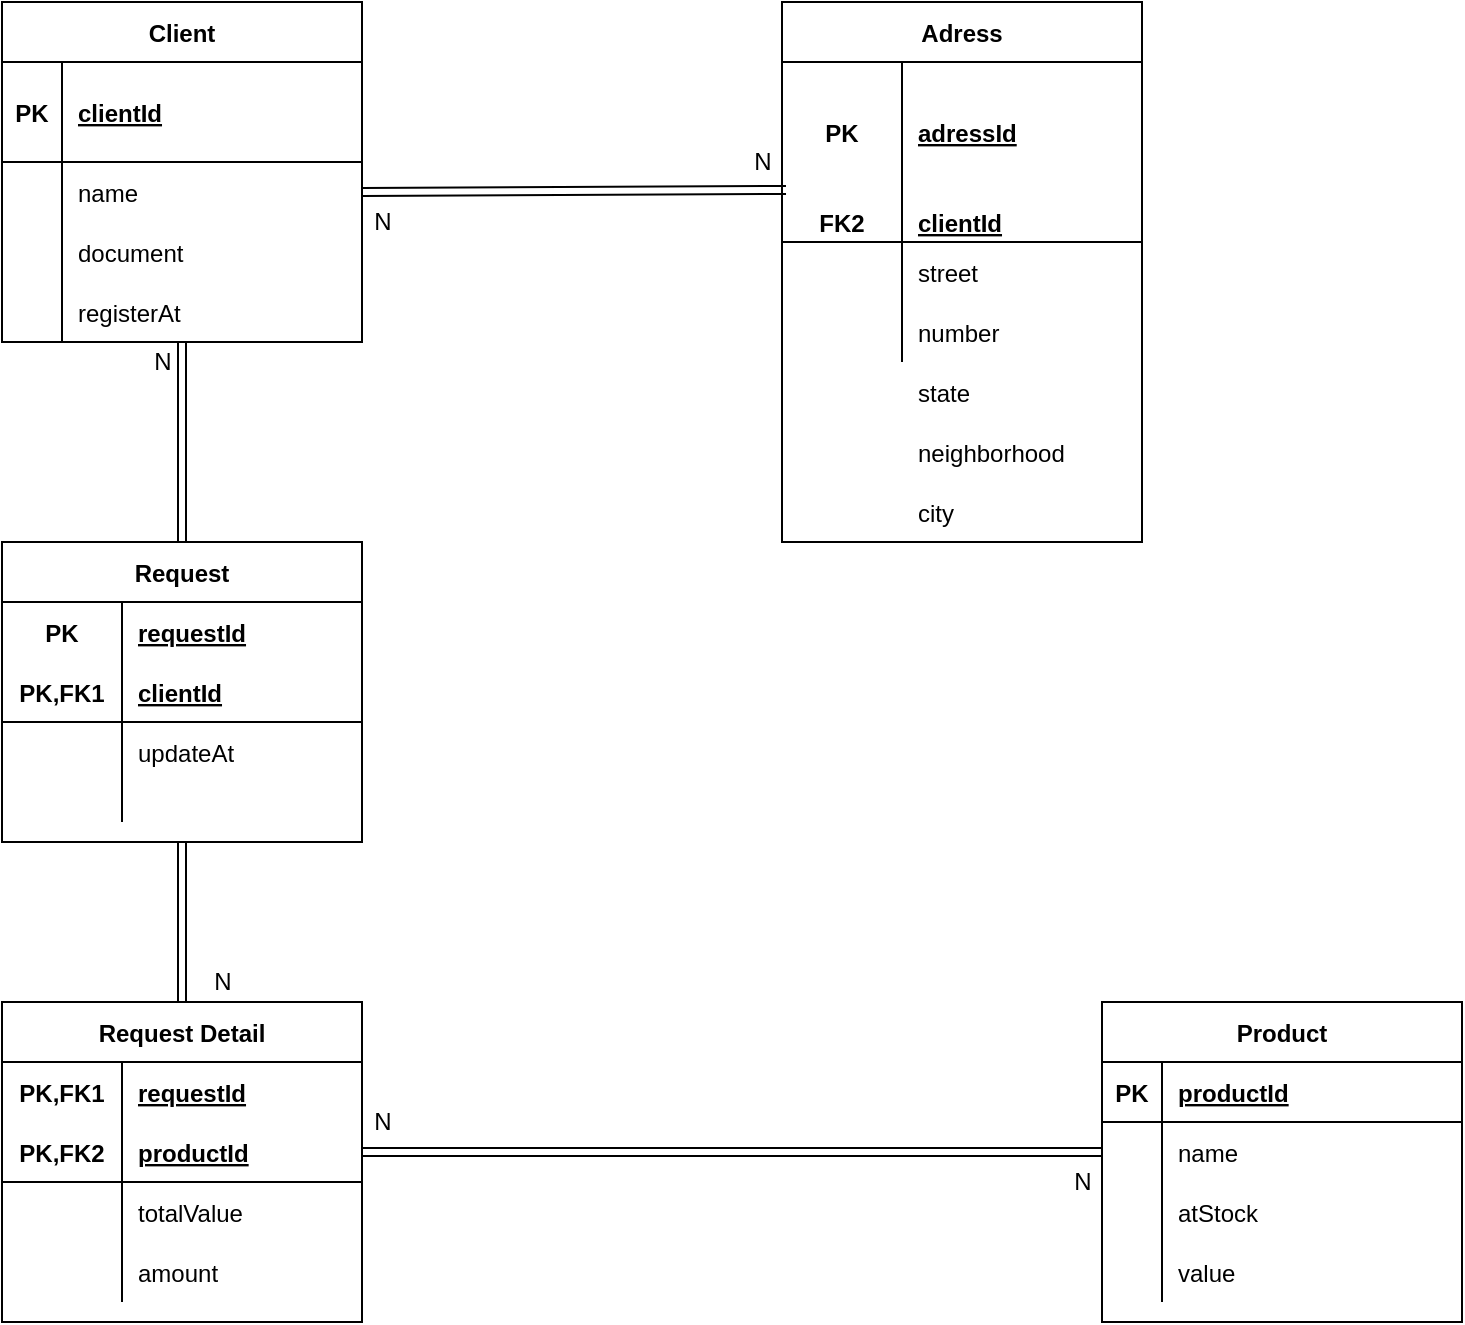 <mxfile version="14.1.7" type="device"><diagram id="wDk8NbzP7rCWR5k44PV2" name="Page-1"><mxGraphModel dx="1422" dy="762" grid="1" gridSize="10" guides="1" tooltips="1" connect="1" arrows="1" fold="1" page="1" pageScale="1" pageWidth="827" pageHeight="1169" math="0" shadow="0"><root><mxCell id="0"/><mxCell id="1" parent="0"/><mxCell id="ckeDbfLLJXBtYhhNYMfR-28" style="edgeStyle=orthogonalEdgeStyle;shape=link;rounded=0;orthogonalLoop=1;jettySize=auto;html=1;entryX=0.5;entryY=0;entryDx=0;entryDy=0;" edge="1" parent="1" source="BBBCM1CyfjayczQxwPWW-15" target="ckeDbfLLJXBtYhhNYMfR-14"><mxGeometry relative="1" as="geometry"/></mxCell><mxCell id="BBBCM1CyfjayczQxwPWW-15" value="Client" style="shape=table;startSize=30;container=1;collapsible=1;childLayout=tableLayout;fixedRows=1;rowLines=0;fontStyle=1;align=center;resizeLast=1;" parent="1" vertex="1"><mxGeometry x="70" y="70" width="180" height="170" as="geometry"/></mxCell><mxCell id="BBBCM1CyfjayczQxwPWW-16" value="" style="shape=partialRectangle;collapsible=0;dropTarget=0;pointerEvents=0;fillColor=none;top=0;left=0;bottom=1;right=0;points=[[0,0.5],[1,0.5]];portConstraint=eastwest;" parent="BBBCM1CyfjayczQxwPWW-15" vertex="1"><mxGeometry y="30" width="180" height="50" as="geometry"/></mxCell><mxCell id="BBBCM1CyfjayczQxwPWW-17" value="PK" style="shape=partialRectangle;connectable=0;fillColor=none;top=0;left=0;bottom=0;right=0;fontStyle=1;overflow=hidden;" parent="BBBCM1CyfjayczQxwPWW-16" vertex="1"><mxGeometry width="30" height="50" as="geometry"/></mxCell><mxCell id="BBBCM1CyfjayczQxwPWW-18" value="clientId" style="shape=partialRectangle;connectable=0;fillColor=none;top=0;left=0;bottom=0;right=0;align=left;spacingLeft=6;fontStyle=5;overflow=hidden;" parent="BBBCM1CyfjayczQxwPWW-16" vertex="1"><mxGeometry x="30" width="150" height="50" as="geometry"/></mxCell><mxCell id="BBBCM1CyfjayczQxwPWW-19" value="" style="shape=partialRectangle;collapsible=0;dropTarget=0;pointerEvents=0;fillColor=none;top=0;left=0;bottom=0;right=0;points=[[0,0.5],[1,0.5]];portConstraint=eastwest;" parent="BBBCM1CyfjayczQxwPWW-15" vertex="1"><mxGeometry y="80" width="180" height="30" as="geometry"/></mxCell><mxCell id="BBBCM1CyfjayczQxwPWW-20" value="" style="shape=partialRectangle;connectable=0;fillColor=none;top=0;left=0;bottom=0;right=0;editable=1;overflow=hidden;" parent="BBBCM1CyfjayczQxwPWW-19" vertex="1"><mxGeometry width="30" height="30" as="geometry"/></mxCell><mxCell id="BBBCM1CyfjayczQxwPWW-21" value="name" style="shape=partialRectangle;connectable=0;fillColor=none;top=0;left=0;bottom=0;right=0;align=left;spacingLeft=6;overflow=hidden;" parent="BBBCM1CyfjayczQxwPWW-19" vertex="1"><mxGeometry x="30" width="150" height="30" as="geometry"/></mxCell><mxCell id="BBBCM1CyfjayczQxwPWW-22" value="" style="shape=partialRectangle;collapsible=0;dropTarget=0;pointerEvents=0;fillColor=none;top=0;left=0;bottom=0;right=0;points=[[0,0.5],[1,0.5]];portConstraint=eastwest;" parent="BBBCM1CyfjayczQxwPWW-15" vertex="1"><mxGeometry y="110" width="180" height="30" as="geometry"/></mxCell><mxCell id="BBBCM1CyfjayczQxwPWW-23" value="" style="shape=partialRectangle;connectable=0;fillColor=none;top=0;left=0;bottom=0;right=0;editable=1;overflow=hidden;" parent="BBBCM1CyfjayczQxwPWW-22" vertex="1"><mxGeometry width="30" height="30" as="geometry"/></mxCell><mxCell id="BBBCM1CyfjayczQxwPWW-24" value="document" style="shape=partialRectangle;connectable=0;fillColor=none;top=0;left=0;bottom=0;right=0;align=left;spacingLeft=6;overflow=hidden;" parent="BBBCM1CyfjayczQxwPWW-22" vertex="1"><mxGeometry x="30" width="150" height="30" as="geometry"/></mxCell><mxCell id="BBBCM1CyfjayczQxwPWW-25" value="" style="shape=partialRectangle;collapsible=0;dropTarget=0;pointerEvents=0;fillColor=none;top=0;left=0;bottom=0;right=0;points=[[0,0.5],[1,0.5]];portConstraint=eastwest;" parent="BBBCM1CyfjayczQxwPWW-15" vertex="1"><mxGeometry y="140" width="180" height="30" as="geometry"/></mxCell><mxCell id="BBBCM1CyfjayczQxwPWW-26" value="" style="shape=partialRectangle;connectable=0;fillColor=none;top=0;left=0;bottom=0;right=0;editable=1;overflow=hidden;" parent="BBBCM1CyfjayczQxwPWW-25" vertex="1"><mxGeometry width="30" height="30" as="geometry"/></mxCell><mxCell id="BBBCM1CyfjayczQxwPWW-27" value="registerAt" style="shape=partialRectangle;connectable=0;fillColor=none;top=0;left=0;bottom=0;right=0;align=left;spacingLeft=6;overflow=hidden;" parent="BBBCM1CyfjayczQxwPWW-25" vertex="1"><mxGeometry x="30" width="150" height="30" as="geometry"/></mxCell><mxCell id="BBBCM1CyfjayczQxwPWW-42" value="Adress" style="shape=table;startSize=30;container=1;collapsible=1;childLayout=tableLayout;fixedRows=1;rowLines=0;fontStyle=1;align=center;resizeLast=1;" parent="1" vertex="1"><mxGeometry x="460" y="70" width="180" height="270" as="geometry"/></mxCell><mxCell id="BBBCM1CyfjayczQxwPWW-43" value="" style="shape=partialRectangle;collapsible=0;dropTarget=0;pointerEvents=0;fillColor=none;top=0;left=0;bottom=0;right=0;points=[[0,0.5],[1,0.5]];portConstraint=eastwest;" parent="BBBCM1CyfjayczQxwPWW-42" vertex="1"><mxGeometry y="30" width="180" height="70" as="geometry"/></mxCell><mxCell id="BBBCM1CyfjayczQxwPWW-44" value="PK" style="shape=partialRectangle;connectable=0;fillColor=none;top=0;left=0;bottom=0;right=0;fontStyle=1;overflow=hidden;" parent="BBBCM1CyfjayczQxwPWW-43" vertex="1"><mxGeometry width="60" height="70" as="geometry"/></mxCell><mxCell id="BBBCM1CyfjayczQxwPWW-45" value="adressId" style="shape=partialRectangle;connectable=0;fillColor=none;top=0;left=0;bottom=0;right=0;align=left;spacingLeft=6;fontStyle=5;overflow=hidden;" parent="BBBCM1CyfjayczQxwPWW-43" vertex="1"><mxGeometry x="60" width="120" height="70" as="geometry"/></mxCell><mxCell id="BBBCM1CyfjayczQxwPWW-46" value="" style="shape=partialRectangle;collapsible=0;dropTarget=0;pointerEvents=0;fillColor=none;top=0;left=0;bottom=1;right=0;points=[[0,0.5],[1,0.5]];portConstraint=eastwest;" parent="BBBCM1CyfjayczQxwPWW-42" vertex="1"><mxGeometry y="100" width="180" height="20" as="geometry"/></mxCell><mxCell id="BBBCM1CyfjayczQxwPWW-47" value="FK2" style="shape=partialRectangle;connectable=0;fillColor=none;top=0;left=0;bottom=0;right=0;fontStyle=1;overflow=hidden;" parent="BBBCM1CyfjayczQxwPWW-46" vertex="1"><mxGeometry width="60" height="20" as="geometry"/></mxCell><mxCell id="BBBCM1CyfjayczQxwPWW-48" value="clientId" style="shape=partialRectangle;connectable=0;fillColor=none;top=0;left=0;bottom=0;right=0;align=left;spacingLeft=6;fontStyle=5;overflow=hidden;" parent="BBBCM1CyfjayczQxwPWW-46" vertex="1"><mxGeometry x="60" width="120" height="20" as="geometry"/></mxCell><mxCell id="BBBCM1CyfjayczQxwPWW-49" value="" style="shape=partialRectangle;collapsible=0;dropTarget=0;pointerEvents=0;fillColor=none;top=0;left=0;bottom=0;right=0;points=[[0,0.5],[1,0.5]];portConstraint=eastwest;" parent="BBBCM1CyfjayczQxwPWW-42" vertex="1"><mxGeometry y="120" width="180" height="30" as="geometry"/></mxCell><mxCell id="BBBCM1CyfjayczQxwPWW-50" value="" style="shape=partialRectangle;connectable=0;fillColor=none;top=0;left=0;bottom=0;right=0;editable=1;overflow=hidden;" parent="BBBCM1CyfjayczQxwPWW-49" vertex="1"><mxGeometry width="60" height="30" as="geometry"/></mxCell><mxCell id="BBBCM1CyfjayczQxwPWW-51" value="street" style="shape=partialRectangle;connectable=0;fillColor=none;top=0;left=0;bottom=0;right=0;align=left;spacingLeft=6;overflow=hidden;" parent="BBBCM1CyfjayczQxwPWW-49" vertex="1"><mxGeometry x="60" width="120" height="30" as="geometry"/></mxCell><mxCell id="BBBCM1CyfjayczQxwPWW-52" value="" style="shape=partialRectangle;collapsible=0;dropTarget=0;pointerEvents=0;fillColor=none;top=0;left=0;bottom=0;right=0;points=[[0,0.5],[1,0.5]];portConstraint=eastwest;" parent="BBBCM1CyfjayczQxwPWW-42" vertex="1"><mxGeometry y="150" width="180" height="30" as="geometry"/></mxCell><mxCell id="BBBCM1CyfjayczQxwPWW-53" value="" style="shape=partialRectangle;connectable=0;fillColor=none;top=0;left=0;bottom=0;right=0;editable=1;overflow=hidden;" parent="BBBCM1CyfjayczQxwPWW-52" vertex="1"><mxGeometry width="60" height="30" as="geometry"/></mxCell><mxCell id="BBBCM1CyfjayczQxwPWW-54" value="number" style="shape=partialRectangle;connectable=0;fillColor=none;top=0;left=0;bottom=0;right=0;align=left;spacingLeft=6;overflow=hidden;" parent="BBBCM1CyfjayczQxwPWW-52" vertex="1"><mxGeometry x="60" width="120" height="30" as="geometry"/></mxCell><mxCell id="BBBCM1CyfjayczQxwPWW-76" value="neighborhood" style="shape=partialRectangle;connectable=0;fillColor=none;top=0;left=0;bottom=0;right=0;align=left;spacingLeft=6;overflow=hidden;" parent="1" vertex="1"><mxGeometry x="520" y="280" width="120" height="30" as="geometry"/></mxCell><mxCell id="BBBCM1CyfjayczQxwPWW-81" style="edgeStyle=none;shape=link;rounded=0;orthogonalLoop=1;jettySize=auto;html=1;exitX=1;exitY=0.5;exitDx=0;exitDy=0;entryX=1.1;entryY=1.2;entryDx=0;entryDy=0;entryPerimeter=0;" parent="1" source="BBBCM1CyfjayczQxwPWW-19" target="BBBCM1CyfjayczQxwPWW-83" edge="1"><mxGeometry relative="1" as="geometry"><mxPoint x="350" y="165" as="targetPoint"/></mxGeometry></mxCell><mxCell id="BBBCM1CyfjayczQxwPWW-83" value="N" style="text;html=1;align=center;verticalAlign=middle;resizable=0;points=[];autosize=1;" parent="1" vertex="1"><mxGeometry x="440" y="140" width="20" height="20" as="geometry"/></mxCell><mxCell id="BBBCM1CyfjayczQxwPWW-84" value="N" style="text;html=1;align=center;verticalAlign=middle;resizable=0;points=[];autosize=1;" parent="1" vertex="1"><mxGeometry x="250" y="170" width="20" height="20" as="geometry"/></mxCell><mxCell id="BBBCM1CyfjayczQxwPWW-88" value="Product" style="shape=table;startSize=30;container=1;collapsible=1;childLayout=tableLayout;fixedRows=1;rowLines=0;fontStyle=1;align=center;resizeLast=1;" parent="1" vertex="1"><mxGeometry x="620" y="570" width="180" height="160" as="geometry"/></mxCell><mxCell id="BBBCM1CyfjayczQxwPWW-89" value="" style="shape=partialRectangle;collapsible=0;dropTarget=0;pointerEvents=0;fillColor=none;top=0;left=0;bottom=1;right=0;points=[[0,0.5],[1,0.5]];portConstraint=eastwest;" parent="BBBCM1CyfjayczQxwPWW-88" vertex="1"><mxGeometry y="30" width="180" height="30" as="geometry"/></mxCell><mxCell id="BBBCM1CyfjayczQxwPWW-90" value="PK" style="shape=partialRectangle;connectable=0;fillColor=none;top=0;left=0;bottom=0;right=0;fontStyle=1;overflow=hidden;" parent="BBBCM1CyfjayczQxwPWW-89" vertex="1"><mxGeometry width="30" height="30" as="geometry"/></mxCell><mxCell id="BBBCM1CyfjayczQxwPWW-91" value="productId" style="shape=partialRectangle;connectable=0;fillColor=none;top=0;left=0;bottom=0;right=0;align=left;spacingLeft=6;fontStyle=5;overflow=hidden;" parent="BBBCM1CyfjayczQxwPWW-89" vertex="1"><mxGeometry x="30" width="150" height="30" as="geometry"/></mxCell><mxCell id="BBBCM1CyfjayczQxwPWW-92" value="" style="shape=partialRectangle;collapsible=0;dropTarget=0;pointerEvents=0;fillColor=none;top=0;left=0;bottom=0;right=0;points=[[0,0.5],[1,0.5]];portConstraint=eastwest;" parent="BBBCM1CyfjayczQxwPWW-88" vertex="1"><mxGeometry y="60" width="180" height="30" as="geometry"/></mxCell><mxCell id="BBBCM1CyfjayczQxwPWW-93" value="" style="shape=partialRectangle;connectable=0;fillColor=none;top=0;left=0;bottom=0;right=0;editable=1;overflow=hidden;" parent="BBBCM1CyfjayczQxwPWW-92" vertex="1"><mxGeometry width="30" height="30" as="geometry"/></mxCell><mxCell id="BBBCM1CyfjayczQxwPWW-94" value="name" style="shape=partialRectangle;connectable=0;fillColor=none;top=0;left=0;bottom=0;right=0;align=left;spacingLeft=6;overflow=hidden;" parent="BBBCM1CyfjayczQxwPWW-92" vertex="1"><mxGeometry x="30" width="150" height="30" as="geometry"/></mxCell><mxCell id="BBBCM1CyfjayczQxwPWW-95" value="" style="shape=partialRectangle;collapsible=0;dropTarget=0;pointerEvents=0;fillColor=none;top=0;left=0;bottom=0;right=0;points=[[0,0.5],[1,0.5]];portConstraint=eastwest;" parent="BBBCM1CyfjayczQxwPWW-88" vertex="1"><mxGeometry y="90" width="180" height="30" as="geometry"/></mxCell><mxCell id="BBBCM1CyfjayczQxwPWW-96" value="" style="shape=partialRectangle;connectable=0;fillColor=none;top=0;left=0;bottom=0;right=0;editable=1;overflow=hidden;" parent="BBBCM1CyfjayczQxwPWW-95" vertex="1"><mxGeometry width="30" height="30" as="geometry"/></mxCell><mxCell id="BBBCM1CyfjayczQxwPWW-97" value="atStock" style="shape=partialRectangle;connectable=0;fillColor=none;top=0;left=0;bottom=0;right=0;align=left;spacingLeft=6;overflow=hidden;" parent="BBBCM1CyfjayczQxwPWW-95" vertex="1"><mxGeometry x="30" width="150" height="30" as="geometry"/></mxCell><mxCell id="BBBCM1CyfjayczQxwPWW-98" value="" style="shape=partialRectangle;collapsible=0;dropTarget=0;pointerEvents=0;fillColor=none;top=0;left=0;bottom=0;right=0;points=[[0,0.5],[1,0.5]];portConstraint=eastwest;" parent="BBBCM1CyfjayczQxwPWW-88" vertex="1"><mxGeometry y="120" width="180" height="30" as="geometry"/></mxCell><mxCell id="BBBCM1CyfjayczQxwPWW-99" value="" style="shape=partialRectangle;connectable=0;fillColor=none;top=0;left=0;bottom=0;right=0;editable=1;overflow=hidden;" parent="BBBCM1CyfjayczQxwPWW-98" vertex="1"><mxGeometry width="30" height="30" as="geometry"/></mxCell><mxCell id="BBBCM1CyfjayczQxwPWW-100" value="value" style="shape=partialRectangle;connectable=0;fillColor=none;top=0;left=0;bottom=0;right=0;align=left;spacingLeft=6;overflow=hidden;" parent="BBBCM1CyfjayczQxwPWW-98" vertex="1"><mxGeometry x="30" width="150" height="30" as="geometry"/></mxCell><mxCell id="BBBCM1CyfjayczQxwPWW-101" value="city" style="shape=partialRectangle;connectable=0;fillColor=none;top=0;left=0;bottom=0;right=0;align=left;spacingLeft=6;overflow=hidden;" parent="1" vertex="1"><mxGeometry x="520" y="310" width="120" height="30" as="geometry"/></mxCell><mxCell id="BBBCM1CyfjayczQxwPWW-102" value="state" style="shape=partialRectangle;connectable=0;fillColor=none;top=0;left=0;bottom=0;right=0;align=left;spacingLeft=6;overflow=hidden;" parent="1" vertex="1"><mxGeometry x="520" y="250" width="120" height="30" as="geometry"/></mxCell><mxCell id="BBBCM1CyfjayczQxwPWW-103" value="Request Detail" style="shape=table;startSize=30;container=1;collapsible=1;childLayout=tableLayout;fixedRows=1;rowLines=0;fontStyle=1;align=center;resizeLast=1;" parent="1" vertex="1"><mxGeometry x="70" y="570" width="180" height="160" as="geometry"/></mxCell><mxCell id="BBBCM1CyfjayczQxwPWW-104" value="" style="shape=partialRectangle;collapsible=0;dropTarget=0;pointerEvents=0;fillColor=none;top=0;left=0;bottom=0;right=0;points=[[0,0.5],[1,0.5]];portConstraint=eastwest;" parent="BBBCM1CyfjayczQxwPWW-103" vertex="1"><mxGeometry y="30" width="180" height="30" as="geometry"/></mxCell><mxCell id="BBBCM1CyfjayczQxwPWW-105" value="PK,FK1" style="shape=partialRectangle;connectable=0;fillColor=none;top=0;left=0;bottom=0;right=0;fontStyle=1;overflow=hidden;" parent="BBBCM1CyfjayczQxwPWW-104" vertex="1"><mxGeometry width="60" height="30" as="geometry"/></mxCell><mxCell id="BBBCM1CyfjayczQxwPWW-106" value="requestId" style="shape=partialRectangle;connectable=0;fillColor=none;top=0;left=0;bottom=0;right=0;align=left;spacingLeft=6;fontStyle=5;overflow=hidden;" parent="BBBCM1CyfjayczQxwPWW-104" vertex="1"><mxGeometry x="60" width="120" height="30" as="geometry"/></mxCell><mxCell id="BBBCM1CyfjayczQxwPWW-107" value="" style="shape=partialRectangle;collapsible=0;dropTarget=0;pointerEvents=0;fillColor=none;top=0;left=0;bottom=1;right=0;points=[[0,0.5],[1,0.5]];portConstraint=eastwest;" parent="BBBCM1CyfjayczQxwPWW-103" vertex="1"><mxGeometry y="60" width="180" height="30" as="geometry"/></mxCell><mxCell id="BBBCM1CyfjayczQxwPWW-108" value="PK,FK2" style="shape=partialRectangle;connectable=0;fillColor=none;top=0;left=0;bottom=0;right=0;fontStyle=1;overflow=hidden;" parent="BBBCM1CyfjayczQxwPWW-107" vertex="1"><mxGeometry width="60" height="30" as="geometry"/></mxCell><mxCell id="BBBCM1CyfjayczQxwPWW-109" value="productId" style="shape=partialRectangle;connectable=0;fillColor=none;top=0;left=0;bottom=0;right=0;align=left;spacingLeft=6;fontStyle=5;overflow=hidden;" parent="BBBCM1CyfjayczQxwPWW-107" vertex="1"><mxGeometry x="60" width="120" height="30" as="geometry"/></mxCell><mxCell id="BBBCM1CyfjayczQxwPWW-110" value="" style="shape=partialRectangle;collapsible=0;dropTarget=0;pointerEvents=0;fillColor=none;top=0;left=0;bottom=0;right=0;points=[[0,0.5],[1,0.5]];portConstraint=eastwest;" parent="BBBCM1CyfjayczQxwPWW-103" vertex="1"><mxGeometry y="90" width="180" height="30" as="geometry"/></mxCell><mxCell id="BBBCM1CyfjayczQxwPWW-111" value="" style="shape=partialRectangle;connectable=0;fillColor=none;top=0;left=0;bottom=0;right=0;editable=1;overflow=hidden;" parent="BBBCM1CyfjayczQxwPWW-110" vertex="1"><mxGeometry width="60" height="30" as="geometry"/></mxCell><mxCell id="BBBCM1CyfjayczQxwPWW-112" value="totalValue" style="shape=partialRectangle;connectable=0;fillColor=none;top=0;left=0;bottom=0;right=0;align=left;spacingLeft=6;overflow=hidden;" parent="BBBCM1CyfjayczQxwPWW-110" vertex="1"><mxGeometry x="60" width="120" height="30" as="geometry"/></mxCell><mxCell id="BBBCM1CyfjayczQxwPWW-113" value="" style="shape=partialRectangle;collapsible=0;dropTarget=0;pointerEvents=0;fillColor=none;top=0;left=0;bottom=0;right=0;points=[[0,0.5],[1,0.5]];portConstraint=eastwest;" parent="BBBCM1CyfjayczQxwPWW-103" vertex="1"><mxGeometry y="120" width="180" height="30" as="geometry"/></mxCell><mxCell id="BBBCM1CyfjayczQxwPWW-114" value="" style="shape=partialRectangle;connectable=0;fillColor=none;top=0;left=0;bottom=0;right=0;editable=1;overflow=hidden;" parent="BBBCM1CyfjayczQxwPWW-113" vertex="1"><mxGeometry width="60" height="30" as="geometry"/></mxCell><mxCell id="BBBCM1CyfjayczQxwPWW-115" value="amount" style="shape=partialRectangle;connectable=0;fillColor=none;top=0;left=0;bottom=0;right=0;align=left;spacingLeft=6;overflow=hidden;" parent="BBBCM1CyfjayczQxwPWW-113" vertex="1"><mxGeometry x="60" width="120" height="30" as="geometry"/></mxCell><mxCell id="BBBCM1CyfjayczQxwPWW-119" style="edgeStyle=none;shape=link;rounded=0;orthogonalLoop=1;jettySize=auto;html=1;exitX=1;exitY=0.5;exitDx=0;exitDy=0;" parent="1" source="BBBCM1CyfjayczQxwPWW-107" target="BBBCM1CyfjayczQxwPWW-92" edge="1"><mxGeometry relative="1" as="geometry"/></mxCell><mxCell id="BBBCM1CyfjayczQxwPWW-121" value="N" style="text;html=1;align=center;verticalAlign=middle;resizable=0;points=[];autosize=1;" parent="1" vertex="1"><mxGeometry x="250" y="620" width="20" height="20" as="geometry"/></mxCell><mxCell id="BBBCM1CyfjayczQxwPWW-122" value="N" style="text;html=1;align=center;verticalAlign=middle;resizable=0;points=[];autosize=1;" parent="1" vertex="1"><mxGeometry x="600" y="650" width="20" height="20" as="geometry"/></mxCell><mxCell id="BBBCM1CyfjayczQxwPWW-123" value="N" style="text;html=1;align=center;verticalAlign=middle;resizable=0;points=[];autosize=1;" parent="1" vertex="1"><mxGeometry x="170" y="550" width="20" height="20" as="geometry"/></mxCell><mxCell id="BBBCM1CyfjayczQxwPWW-124" value="N" style="text;html=1;align=center;verticalAlign=middle;resizable=0;points=[];autosize=1;" parent="1" vertex="1"><mxGeometry x="140" y="240" width="20" height="20" as="geometry"/></mxCell><mxCell id="ckeDbfLLJXBtYhhNYMfR-29" style="edgeStyle=orthogonalEdgeStyle;shape=link;rounded=0;orthogonalLoop=1;jettySize=auto;html=1;" edge="1" parent="1" source="ckeDbfLLJXBtYhhNYMfR-14" target="BBBCM1CyfjayczQxwPWW-103"><mxGeometry relative="1" as="geometry"/></mxCell><mxCell id="ckeDbfLLJXBtYhhNYMfR-14" value="Request" style="shape=table;startSize=30;container=1;collapsible=1;childLayout=tableLayout;fixedRows=1;rowLines=0;fontStyle=1;align=center;resizeLast=1;" vertex="1" parent="1"><mxGeometry x="70" y="340" width="180" height="150" as="geometry"/></mxCell><mxCell id="ckeDbfLLJXBtYhhNYMfR-15" value="" style="shape=partialRectangle;collapsible=0;dropTarget=0;pointerEvents=0;fillColor=none;top=0;left=0;bottom=0;right=0;points=[[0,0.5],[1,0.5]];portConstraint=eastwest;" vertex="1" parent="ckeDbfLLJXBtYhhNYMfR-14"><mxGeometry y="30" width="180" height="30" as="geometry"/></mxCell><mxCell id="ckeDbfLLJXBtYhhNYMfR-16" value="PK" style="shape=partialRectangle;connectable=0;fillColor=none;top=0;left=0;bottom=0;right=0;fontStyle=1;overflow=hidden;" vertex="1" parent="ckeDbfLLJXBtYhhNYMfR-15"><mxGeometry width="60" height="30" as="geometry"/></mxCell><mxCell id="ckeDbfLLJXBtYhhNYMfR-17" value="requestId" style="shape=partialRectangle;connectable=0;fillColor=none;top=0;left=0;bottom=0;right=0;align=left;spacingLeft=6;fontStyle=5;overflow=hidden;" vertex="1" parent="ckeDbfLLJXBtYhhNYMfR-15"><mxGeometry x="60" width="120" height="30" as="geometry"/></mxCell><mxCell id="ckeDbfLLJXBtYhhNYMfR-18" value="" style="shape=partialRectangle;collapsible=0;dropTarget=0;pointerEvents=0;fillColor=none;top=0;left=0;bottom=1;right=0;points=[[0,0.5],[1,0.5]];portConstraint=eastwest;" vertex="1" parent="ckeDbfLLJXBtYhhNYMfR-14"><mxGeometry y="60" width="180" height="30" as="geometry"/></mxCell><mxCell id="ckeDbfLLJXBtYhhNYMfR-19" value="PK,FK1" style="shape=partialRectangle;connectable=0;fillColor=none;top=0;left=0;bottom=0;right=0;fontStyle=1;overflow=hidden;" vertex="1" parent="ckeDbfLLJXBtYhhNYMfR-18"><mxGeometry width="60" height="30" as="geometry"/></mxCell><mxCell id="ckeDbfLLJXBtYhhNYMfR-20" value="clientId" style="shape=partialRectangle;connectable=0;fillColor=none;top=0;left=0;bottom=0;right=0;align=left;spacingLeft=6;fontStyle=5;overflow=hidden;" vertex="1" parent="ckeDbfLLJXBtYhhNYMfR-18"><mxGeometry x="60" width="120" height="30" as="geometry"/></mxCell><mxCell id="ckeDbfLLJXBtYhhNYMfR-21" value="" style="shape=partialRectangle;collapsible=0;dropTarget=0;pointerEvents=0;fillColor=none;top=0;left=0;bottom=0;right=0;points=[[0,0.5],[1,0.5]];portConstraint=eastwest;" vertex="1" parent="ckeDbfLLJXBtYhhNYMfR-14"><mxGeometry y="90" width="180" height="30" as="geometry"/></mxCell><mxCell id="ckeDbfLLJXBtYhhNYMfR-22" value="" style="shape=partialRectangle;connectable=0;fillColor=none;top=0;left=0;bottom=0;right=0;editable=1;overflow=hidden;" vertex="1" parent="ckeDbfLLJXBtYhhNYMfR-21"><mxGeometry width="60" height="30" as="geometry"/></mxCell><mxCell id="ckeDbfLLJXBtYhhNYMfR-23" value="updateAt" style="shape=partialRectangle;connectable=0;fillColor=none;top=0;left=0;bottom=0;right=0;align=left;spacingLeft=6;overflow=hidden;" vertex="1" parent="ckeDbfLLJXBtYhhNYMfR-21"><mxGeometry x="60" width="120" height="30" as="geometry"/></mxCell><mxCell id="ckeDbfLLJXBtYhhNYMfR-24" value="" style="shape=partialRectangle;collapsible=0;dropTarget=0;pointerEvents=0;fillColor=none;top=0;left=0;bottom=0;right=0;points=[[0,0.5],[1,0.5]];portConstraint=eastwest;" vertex="1" parent="ckeDbfLLJXBtYhhNYMfR-14"><mxGeometry y="120" width="180" height="20" as="geometry"/></mxCell><mxCell id="ckeDbfLLJXBtYhhNYMfR-25" value="" style="shape=partialRectangle;connectable=0;fillColor=none;top=0;left=0;bottom=0;right=0;editable=1;overflow=hidden;" vertex="1" parent="ckeDbfLLJXBtYhhNYMfR-24"><mxGeometry width="60" height="20" as="geometry"/></mxCell><mxCell id="ckeDbfLLJXBtYhhNYMfR-26" value="" style="shape=partialRectangle;connectable=0;fillColor=none;top=0;left=0;bottom=0;right=0;align=left;spacingLeft=6;overflow=hidden;" vertex="1" parent="ckeDbfLLJXBtYhhNYMfR-24"><mxGeometry x="60" width="120" height="20" as="geometry"/></mxCell></root></mxGraphModel></diagram></mxfile>
